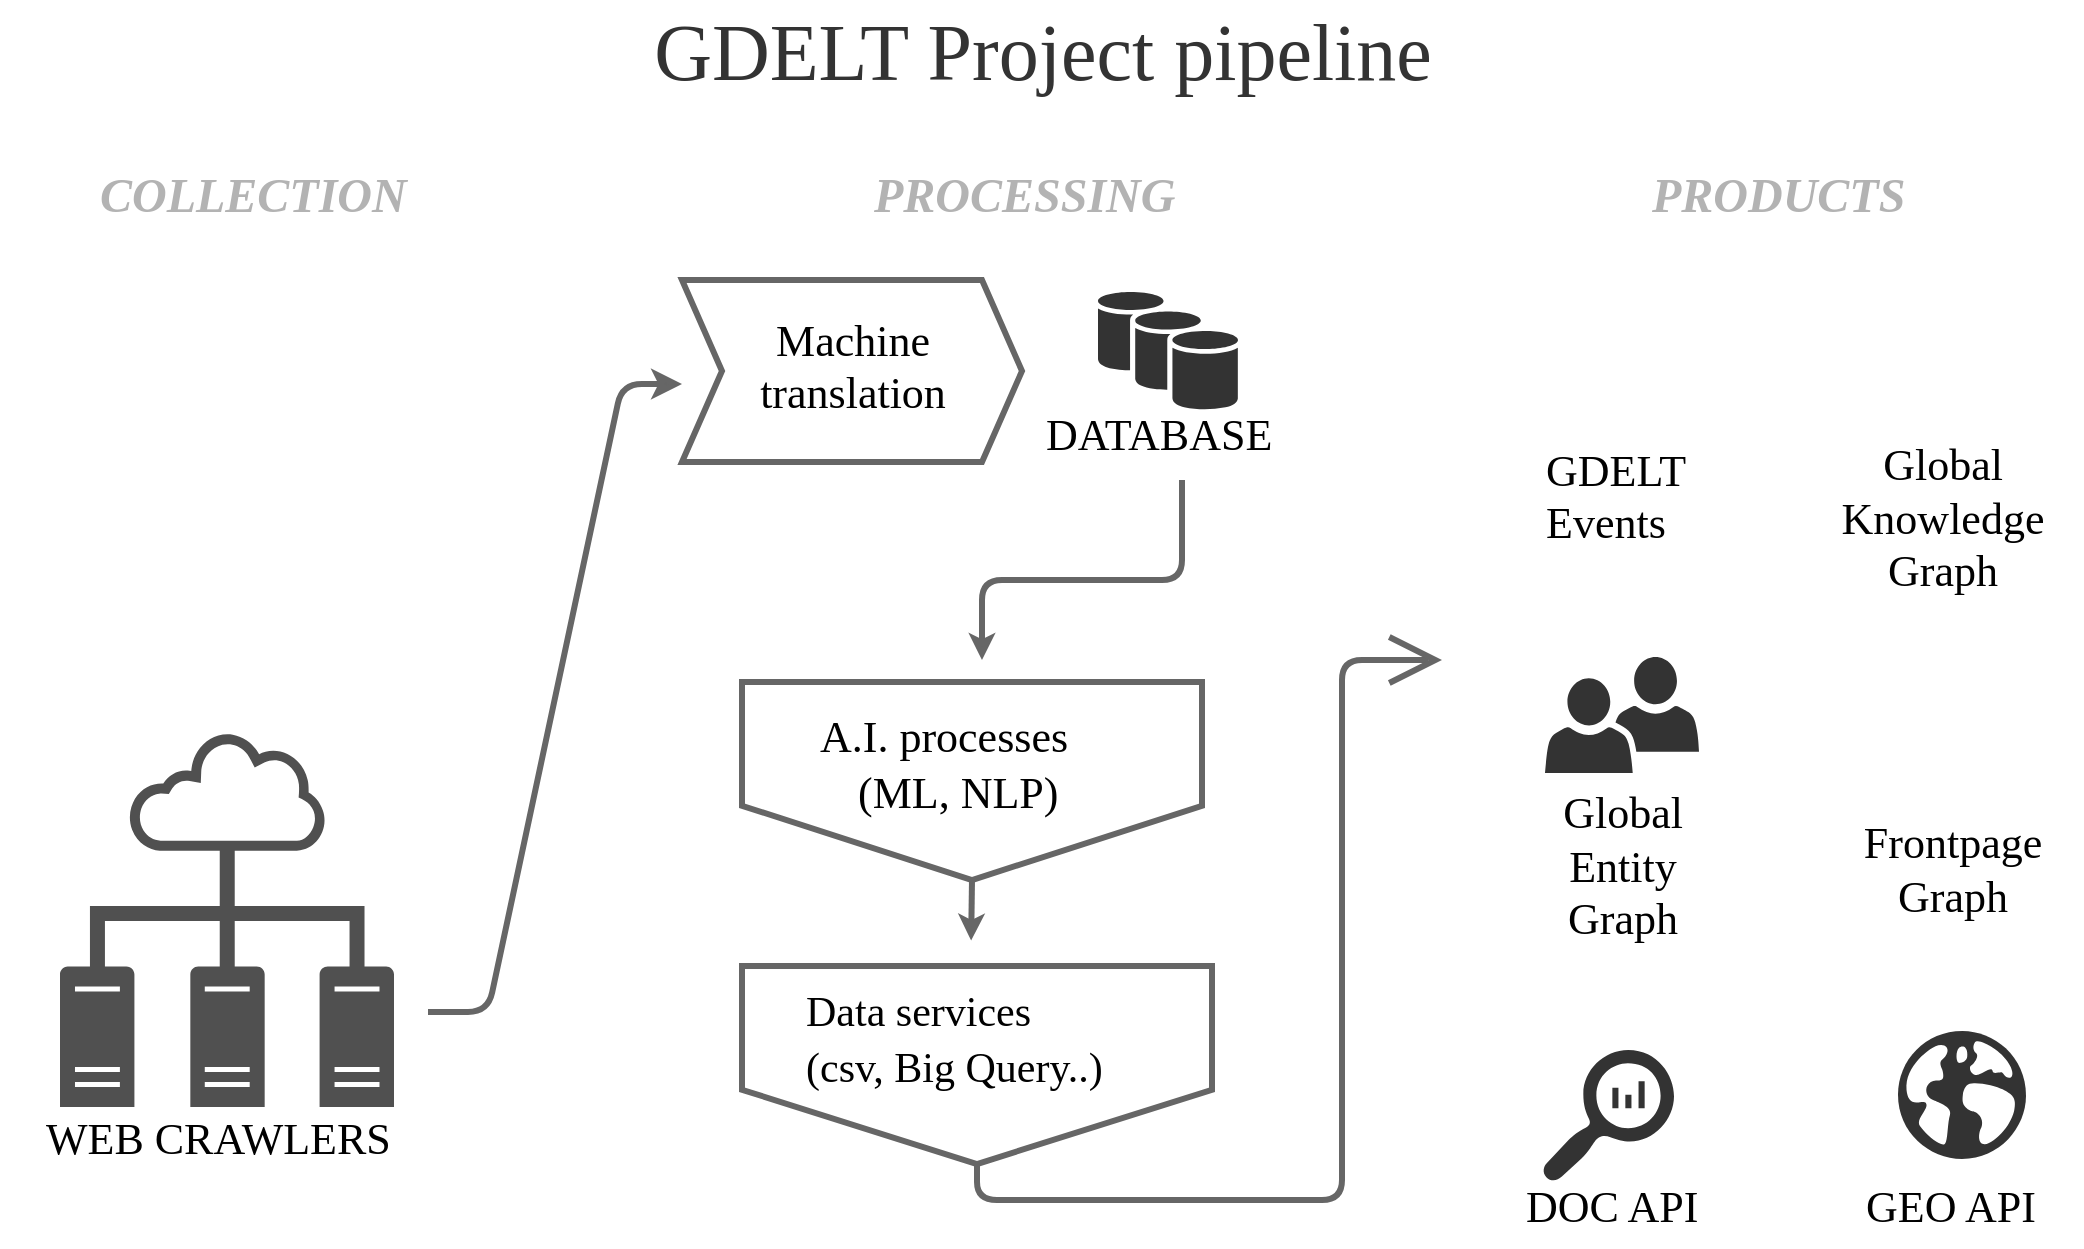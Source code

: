 <mxfile version="12.1.3" type="device" pages="1"><diagram name="Page-1" id="c7558073-3199-34d8-9f00-42111426c3f3"><mxGraphModel dx="1434" dy="844" grid="1" gridSize="10" guides="1" tooltips="1" connect="1" arrows="1" fold="1" page="1" pageScale="1" pageWidth="1100" pageHeight="700" background="#ffffff" math="0" shadow="0"><root><mxCell id="0"/><mxCell id="1" parent="0"/><mxCell id="96CYn2bGiVgh2nCQ11uo-128" value="" style="endArrow=classic;html=1;strokeWidth=3;strokeColor=#666666;edgeStyle=entityRelationEdgeStyle;rounded=1;comic=0;" edge="1" parent="1"><mxGeometry width="50" height="50" relative="1" as="geometry"><mxPoint x="227" y="526" as="sourcePoint"/><mxPoint x="354" y="212" as="targetPoint"/></mxGeometry></mxCell><mxCell id="96CYn2bGiVgh2nCQ11uo-131" value="" style="group;comic=0;" vertex="1" connectable="0" parent="1"><mxGeometry x="13.976" y="330.213" width="240" height="247" as="geometry"/></mxCell><mxCell id="96CYn2bGiVgh2nCQ11uo-112" value="" style="pointerEvents=1;shadow=0;dashed=0;html=1;strokeColor=none;fillColor=#505050;labelPosition=center;verticalLabelPosition=bottom;verticalAlign=top;outlineConnect=0;align=center;shape=mxgraph.office.concepts.technical_diagram;" vertex="1" parent="96CYn2bGiVgh2nCQ11uo-131"><mxGeometry x="29.024" y="56" width="167" height="187.287" as="geometry"/></mxCell><mxCell id="96CYn2bGiVgh2nCQ11uo-113" value="&lt;font style=&quot;font-size: 22px&quot; face=&quot;Verdana&quot;&gt;WEB CRAWLERS&lt;/font&gt;" style="text;html=1;resizable=0;points=[];autosize=1;align=left;verticalAlign=top;spacingTop=-4;" vertex="1" parent="96CYn2bGiVgh2nCQ11uo-131"><mxGeometry x="20" y="243.287" width="200" height="20" as="geometry"/></mxCell><mxCell id="96CYn2bGiVgh2nCQ11uo-135" value="" style="group" vertex="1" connectable="0" parent="1"><mxGeometry x="354" y="160" width="170" height="91" as="geometry"/></mxCell><mxCell id="96CYn2bGiVgh2nCQ11uo-134" value="" style="shape=step;perimeter=stepPerimeter;whiteSpace=wrap;html=1;fixedSize=1;shadow=0;strokeColor=#666666;strokeWidth=3;fillColor=none;align=center;comic=0;" vertex="1" parent="96CYn2bGiVgh2nCQ11uo-135"><mxGeometry width="170" height="91" as="geometry"/></mxCell><mxCell id="96CYn2bGiVgh2nCQ11uo-132" value="&lt;div&gt;&lt;font style=&quot;font-size: 22px&quot; face=&quot;Verdana&quot;&gt;Machine&lt;/font&gt;&lt;/div&gt;&lt;div&gt;&lt;font style=&quot;font-size: 22px&quot; face=&quot;Verdana&quot;&gt;translation&lt;/font&gt;&lt;/div&gt;" style="text;html=1;resizable=0;points=[];autosize=1;align=center;verticalAlign=top;spacingTop=-4;" vertex="1" parent="96CYn2bGiVgh2nCQ11uo-135"><mxGeometry x="19.976" y="15.2" width="130" height="40" as="geometry"/></mxCell><mxCell id="96CYn2bGiVgh2nCQ11uo-145" value="" style="pointerEvents=1;shadow=0;dashed=0;html=1;strokeColor=none;fillColor=#333333;labelPosition=center;verticalLabelPosition=bottom;verticalAlign=top;outlineConnect=0;align=center;shape=mxgraph.office.users.users_two;" vertex="1" parent="1"><mxGeometry x="785.5" y="348.5" width="77" height="58" as="geometry"/></mxCell><mxCell id="96CYn2bGiVgh2nCQ11uo-148" value="" style="shape=image;html=1;verticalAlign=top;verticalLabelPosition=bottom;labelBackgroundColor=#ffffff;imageAspect=0;aspect=fixed;image=https://cdn0.iconfinder.com/data/icons/entypo/92/network1-128.png;shadow=0;strokeColor=#666666;strokeWidth=3;fillColor=#666666;fontColor=none;align=center;" vertex="1" parent="1"><mxGeometry x="951" y="171" width="66" height="66" as="geometry"/></mxCell><mxCell id="96CYn2bGiVgh2nCQ11uo-149" value="" style="shape=image;html=1;verticalAlign=top;verticalLabelPosition=bottom;labelBackgroundColor=#ffffff;imageAspect=0;aspect=fixed;image=https://cdn4.iconfinder.com/data/icons/business-finance-vol-12-2/512/4-128.png;shadow=0;strokeColor=#666666;strokeWidth=3;fillColor=#666666;fontColor=#333333;align=center;" vertex="1" parent="1"><mxGeometry x="173" y="316" width="46" height="46" as="geometry"/></mxCell><mxCell id="96CYn2bGiVgh2nCQ11uo-150" value="" style="shape=image;html=1;verticalAlign=top;verticalLabelPosition=bottom;labelBackgroundColor=#ffffff;imageAspect=0;aspect=fixed;image=https://cdn4.iconfinder.com/data/icons/business-finance-vol-12-2/512/4-128.png;shadow=0;strokeColor=#666666;strokeWidth=3;fillColor=#666666;fontColor=#333333;align=center;" vertex="1" parent="1"><mxGeometry x="104" y="316" width="46" height="46" as="geometry"/></mxCell><mxCell id="96CYn2bGiVgh2nCQ11uo-151" value="" style="shape=image;html=1;verticalAlign=top;verticalLabelPosition=bottom;labelBackgroundColor=#ffffff;imageAspect=0;aspect=fixed;image=https://cdn4.iconfinder.com/data/icons/business-finance-vol-12-2/512/4-128.png;shadow=0;strokeColor=#666666;strokeWidth=3;fillColor=#666666;fontColor=#333333;align=center;" vertex="1" parent="1"><mxGeometry x="150" y="262" width="46" height="46" as="geometry"/></mxCell><mxCell id="96CYn2bGiVgh2nCQ11uo-152" value="" style="shape=image;html=1;verticalAlign=top;verticalLabelPosition=bottom;labelBackgroundColor=#ffffff;imageAspect=0;aspect=fixed;image=https://cdn4.iconfinder.com/data/icons/business-finance-vol-12-2/512/4-128.png;shadow=0;strokeColor=#666666;strokeWidth=3;fillColor=#666666;fontColor=#333333;align=center;" vertex="1" parent="1"><mxGeometry x="77" y="262" width="46" height="46" as="geometry"/></mxCell><mxCell id="96CYn2bGiVgh2nCQ11uo-153" value="" style="shape=image;html=1;verticalAlign=top;verticalLabelPosition=bottom;labelBackgroundColor=#ffffff;imageAspect=0;aspect=fixed;image=https://cdn4.iconfinder.com/data/icons/business-finance-vol-12-2/512/4-128.png;shadow=0;strokeColor=#666666;strokeWidth=3;fillColor=#666666;fontColor=#333333;align=center;" vertex="1" parent="1"><mxGeometry x="37" y="319" width="46" height="46" as="geometry"/></mxCell><mxCell id="96CYn2bGiVgh2nCQ11uo-156" value="" style="shape=image;html=1;verticalAlign=top;verticalLabelPosition=bottom;labelBackgroundColor=#ffffff;imageAspect=0;aspect=fixed;image=https://cdn4.iconfinder.com/data/icons/business-finance-vol-12-2/512/4-128.png;shadow=0;strokeColor=#666666;strokeWidth=3;fillColor=#666666;fontColor=#333333;align=center;" vertex="1" parent="1"><mxGeometry x="179" y="203.5" width="46" height="46" as="geometry"/></mxCell><mxCell id="96CYn2bGiVgh2nCQ11uo-157" value="" style="shape=image;html=1;verticalAlign=top;verticalLabelPosition=bottom;labelBackgroundColor=#ffffff;imageAspect=0;aspect=fixed;image=https://cdn4.iconfinder.com/data/icons/business-finance-vol-12-2/512/4-128.png;shadow=0;strokeColor=#666666;strokeWidth=3;fillColor=#666666;fontColor=#333333;align=center;" vertex="1" parent="1"><mxGeometry x="110" y="203.5" width="46" height="46" as="geometry"/></mxCell><mxCell id="96CYn2bGiVgh2nCQ11uo-160" value="" style="shape=image;html=1;verticalAlign=top;verticalLabelPosition=bottom;labelBackgroundColor=#ffffff;imageAspect=0;aspect=fixed;image=https://cdn4.iconfinder.com/data/icons/business-finance-vol-12-2/512/4-128.png;shadow=0;strokeColor=#666666;strokeWidth=3;fillColor=#666666;fontColor=#333333;align=center;" vertex="1" parent="1"><mxGeometry x="43" y="206.5" width="46" height="46" as="geometry"/></mxCell><mxCell id="96CYn2bGiVgh2nCQ11uo-162" value="" style="pointerEvents=1;shadow=0;dashed=0;html=1;strokeColor=none;labelPosition=center;verticalLabelPosition=bottom;verticalAlign=top;align=center;fillColor=#333333;shape=mxgraph.mscae.oms.log_search;labelBackgroundColor=none;fontColor=none;" vertex="1" parent="1"><mxGeometry x="784" y="545" width="66" height="66" as="geometry"/></mxCell><mxCell id="96CYn2bGiVgh2nCQ11uo-163" value="" style="shadow=0;dashed=0;html=1;strokeColor=none;fillColor=#333333;labelPosition=center;verticalLabelPosition=bottom;verticalAlign=top;align=center;outlineConnect=0;shape=mxgraph.veeam.globe;labelBackgroundColor=none;fontColor=none;" vertex="1" parent="1"><mxGeometry x="962" y="535.5" width="64" height="64" as="geometry"/></mxCell><mxCell id="96CYn2bGiVgh2nCQ11uo-168" value="&lt;br&gt;&lt;div&gt;&lt;font style=&quot;font-size: 22px&quot; face=&quot;Verdana&quot;&gt;Global&lt;br&gt;Knowledge&lt;br&gt;Graph&lt;/font&gt;&lt;/div&gt;" style="text;html=1;resizable=0;points=[];autosize=1;align=center;verticalAlign=top;spacingTop=-4;" vertex="1" parent="1"><mxGeometry x="913.976" y="223" width="140" height="70" as="geometry"/></mxCell><mxCell id="96CYn2bGiVgh2nCQ11uo-173" value="&lt;br&gt;&lt;font style=&quot;font-size: 22px&quot; face=&quot;Verdana&quot;&gt;DOC API&lt;br&gt;&lt;/font&gt;" style="text;html=1;resizable=0;points=[];autosize=1;align=left;verticalAlign=top;spacingTop=-4;" vertex="1" parent="1"><mxGeometry x="773.976" y="594" width="110" height="40" as="geometry"/></mxCell><mxCell id="96CYn2bGiVgh2nCQ11uo-175" value="&lt;br&gt;&lt;font style=&quot;font-size: 22px&quot; face=&quot;Verdana&quot;&gt;GEO API&lt;br&gt;&lt;/font&gt;" style="text;html=1;resizable=0;points=[];autosize=1;align=left;verticalAlign=top;spacingTop=-4;" vertex="1" parent="1"><mxGeometry x="943.976" y="594" width="110" height="40" as="geometry"/></mxCell><mxCell id="96CYn2bGiVgh2nCQ11uo-176" value="&lt;br&gt;&lt;div&gt;&lt;font style=&quot;font-size: 22px&quot; face=&quot;Verdana&quot;&gt;Global&lt;br&gt;Entity&lt;br&gt;Graph&lt;br&gt;&lt;/font&gt;&lt;/div&gt;" style="text;html=1;resizable=0;points=[];autosize=1;align=center;verticalAlign=top;spacingTop=-4;" vertex="1" parent="1"><mxGeometry x="783.976" y="396.5" width="80" height="70" as="geometry"/></mxCell><mxCell id="96CYn2bGiVgh2nCQ11uo-180" value="" style="shape=image;html=1;verticalAlign=top;verticalLabelPosition=bottom;labelBackgroundColor=#ffffff;imageAspect=0;aspect=fixed;image=https://cdn3.iconfinder.com/data/icons/google-material-design-icons/48/ic_flip_to_front_48px-128.png;shadow=0;strokeColor=#666666;strokeWidth=3;fillColor=#333333;fontColor=none;align=center;" vertex="1" parent="1"><mxGeometry x="942.5" y="351.5" width="85" height="85" as="geometry"/></mxCell><mxCell id="96CYn2bGiVgh2nCQ11uo-181" value="&lt;br&gt;&lt;div&gt;&lt;font style=&quot;font-size: 22px&quot; face=&quot;Verdana&quot;&gt;Frontpage&lt;br&gt;Graph&lt;br&gt;&lt;/font&gt;&lt;/div&gt;" style="text;html=1;resizable=0;points=[];autosize=1;align=center;verticalAlign=top;spacingTop=-4;" vertex="1" parent="1"><mxGeometry x="923.976" y="412" width="130" height="50" as="geometry"/></mxCell><mxCell id="96CYn2bGiVgh2nCQ11uo-207" value="" style="group" vertex="1" connectable="0" parent="1"><mxGeometry x="783.976" y="178.5" width="90" height="101.5" as="geometry"/></mxCell><mxCell id="96CYn2bGiVgh2nCQ11uo-161" value="" style="shape=image;html=1;verticalAlign=top;verticalLabelPosition=bottom;labelBackgroundColor=#ffffff;imageAspect=0;aspect=fixed;image=https://cdn2.iconfinder.com/data/icons/interface-12/24/interface-45-128.png;shadow=0;strokeColor=#666666;strokeWidth=3;fillColor=#666666;fontColor=none;align=center;" vertex="1" parent="96CYn2bGiVgh2nCQ11uo-207"><mxGeometry x="10.024" width="58" height="58" as="geometry"/></mxCell><mxCell id="96CYn2bGiVgh2nCQ11uo-165" value="&lt;div&gt;&lt;font style=&quot;font-size: 22px&quot; face=&quot;Verdana&quot;&gt;GDELT&lt;/font&gt;&lt;/div&gt;&lt;div&gt;&lt;font style=&quot;font-size: 22px&quot; face=&quot;Verdana&quot;&gt;Events&lt;/font&gt;&lt;/div&gt;" style="text;html=1;resizable=0;points=[];autosize=1;align=left;verticalAlign=top;spacingTop=-4;" vertex="1" parent="96CYn2bGiVgh2nCQ11uo-207"><mxGeometry y="61.5" width="90" height="40" as="geometry"/></mxCell><mxCell id="96CYn2bGiVgh2nCQ11uo-212" value="" style="group" vertex="1" connectable="0" parent="1"><mxGeometry x="533.976" y="166" width="140" height="75.5" as="geometry"/></mxCell><mxCell id="96CYn2bGiVgh2nCQ11uo-137" value="" style="shadow=0;dashed=0;html=1;strokeColor=none;fillColor=#333333;labelPosition=center;verticalLabelPosition=bottom;verticalAlign=top;outlineConnect=0;align=center;shape=mxgraph.office.databases.database_availability_group;" vertex="1" parent="96CYn2bGiVgh2nCQ11uo-212"><mxGeometry x="28.024" width="70" height="59" as="geometry"/></mxCell><mxCell id="96CYn2bGiVgh2nCQ11uo-138" value="&lt;font style=&quot;font-size: 22px&quot; face=&quot;Verdana&quot;&gt;DATABASE&lt;/font&gt;" style="text;html=1;resizable=0;points=[];autosize=1;align=left;verticalAlign=top;spacingTop=-4;" vertex="1" parent="96CYn2bGiVgh2nCQ11uo-212"><mxGeometry y="55.5" width="140" height="20" as="geometry"/></mxCell><mxCell id="96CYn2bGiVgh2nCQ11uo-213" value="&lt;font style=&quot;font-size: 40px&quot;&gt;GDELT Project pipeline&lt;br style=&quot;font-size: 40px&quot;&gt;&lt;/font&gt;" style="text;html=1;resizable=0;points=[];autosize=1;align=center;verticalAlign=top;spacingTop=-4;fontSize=40;fontColor=#333333;fontFamily=Lucida Console;fontStyle=0;comic=1;glass=0;" vertex="1" parent="1"><mxGeometry x="329" y="20" width="410" height="50" as="geometry"/></mxCell><mxCell id="96CYn2bGiVgh2nCQ11uo-214" value="&lt;span style=&quot;font-size: 24px;&quot;&gt;&lt;b style=&quot;font-size: 24px;&quot;&gt;&lt;font style=&quot;font-size: 24px;&quot;&gt;COLLECTION&lt;/font&gt;&lt;/b&gt;&lt;/span&gt;" style="text;html=1;resizable=0;points=[];autosize=1;align=left;verticalAlign=top;spacingTop=-4;fontSize=24;fontColor=#B3B3B3;fontFamily=Lucida Console;fontStyle=2" vertex="1" parent="1"><mxGeometry x="61" y="101" width="170" height="30" as="geometry"/></mxCell><mxCell id="96CYn2bGiVgh2nCQ11uo-215" value="&lt;span style=&quot;font-size: 24px;&quot;&gt;&lt;b style=&quot;font-size: 24px;&quot;&gt;PROCESSING&lt;/b&gt;&lt;/span&gt;" style="text;html=1;resizable=0;points=[];autosize=1;align=left;verticalAlign=top;spacingTop=-4;fontSize=24;fontColor=#B3B3B3;fontFamily=Lucida Console;fontStyle=2" vertex="1" parent="1"><mxGeometry x="448" y="101" width="160" height="30" as="geometry"/></mxCell><mxCell id="96CYn2bGiVgh2nCQ11uo-216" value="&lt;span style=&quot;font-size: 24px;&quot;&gt;PRODUCTS&lt;/span&gt;" style="text;html=1;resizable=0;points=[];autosize=1;align=left;verticalAlign=top;spacingTop=-4;fontSize=24;fontColor=#B3B3B3;fontStyle=3;fontFamily=Lucida Console;" vertex="1" parent="1"><mxGeometry x="837" y="101" width="130" height="30" as="geometry"/></mxCell><mxCell id="96CYn2bGiVgh2nCQ11uo-233" style="edgeStyle=orthogonalEdgeStyle;rounded=0;comic=0;jumpSize=5;orthogonalLoop=1;jettySize=auto;html=1;exitX=0.5;exitY=1;exitDx=0;exitDy=0;startSize=4;endSize=4;strokeColor=#666666;strokeWidth=3;fontFamily=Lucida Console;fontSize=24;fontColor=#B3B3B3;" edge="1" parent="1" source="96CYn2bGiVgh2nCQ11uo-217"><mxGeometry relative="1" as="geometry"><mxPoint x="498.571" y="490.286" as="targetPoint"/></mxGeometry></mxCell><mxCell id="96CYn2bGiVgh2nCQ11uo-217" value="" style="shape=offPageConnector;whiteSpace=wrap;html=1;shadow=0;labelBackgroundColor=none;strokeColor=#666666;strokeWidth=3;fillColor=none;fontFamily=Verdana;fontSize=21;fontColor=#B3B3B3;align=center;comic=0;" vertex="1" parent="1"><mxGeometry x="384" y="361" width="230" height="99" as="geometry"/></mxCell><mxCell id="96CYn2bGiVgh2nCQ11uo-185" value="&lt;font style=&quot;font-size: 22px&quot; face=&quot;Verdana&quot;&gt;A.I. processes&lt;/font&gt;" style="text;html=1;resizable=0;points=[];autosize=1;align=left;verticalAlign=top;spacingTop=-4;fontSize=22;" vertex="1" parent="1"><mxGeometry x="421.479" y="372.5" width="170" height="30" as="geometry"/></mxCell><mxCell id="96CYn2bGiVgh2nCQ11uo-189" value="&lt;font style=&quot;font-size: 22px;&quot; face=&quot;Verdana&quot;&gt;(ML, NLP)&lt;br style=&quot;font-size: 22px;&quot;&gt;&lt;/font&gt;" style="text;html=1;resizable=0;points=[];autosize=1;align=left;verticalAlign=top;spacingTop=-4;fontSize=22;" vertex="1" parent="1"><mxGeometry x="440.48" y="400.5" width="110" height="30" as="geometry"/></mxCell><mxCell id="96CYn2bGiVgh2nCQ11uo-223" style="edgeStyle=orthogonalEdgeStyle;rounded=1;comic=0;jumpSize=5;orthogonalLoop=1;jettySize=auto;html=1;startSize=4;endSize=4;strokeColor=#666666;strokeWidth=3;fontFamily=Lucida Console;fontSize=24;fontColor=#B3B3B3;" edge="1" parent="1"><mxGeometry relative="1" as="geometry"><mxPoint x="504" y="350" as="targetPoint"/><mxPoint x="604" y="260" as="sourcePoint"/><Array as="points"><mxPoint x="604" y="310"/><mxPoint x="504" y="310"/><mxPoint x="504" y="350"/></Array></mxGeometry></mxCell><mxCell id="96CYn2bGiVgh2nCQ11uo-230" value="" style="group" vertex="1" connectable="0" parent="1"><mxGeometry x="413.976" y="510" width="190" height="58" as="geometry"/></mxCell><mxCell id="96CYn2bGiVgh2nCQ11uo-196" value="&lt;font style=&quot;font-size: 21px;&quot; face=&quot;Verdana&quot;&gt;Data services&lt;/font&gt;" style="text;html=1;resizable=0;points=[];autosize=1;align=left;verticalAlign=top;spacingTop=-4;fontSize=21;" vertex="1" parent="96CYn2bGiVgh2nCQ11uo-230"><mxGeometry width="140" height="30" as="geometry"/></mxCell><mxCell id="96CYn2bGiVgh2nCQ11uo-197" value="&lt;font style=&quot;font-size: 21px;&quot; face=&quot;Verdana&quot;&gt;(csv, Big Query..)&lt;br style=&quot;font-size: 21px;&quot;&gt;&lt;/font&gt;" style="text;html=1;resizable=0;points=[];autosize=1;align=left;verticalAlign=top;spacingTop=-4;fontSize=21;" vertex="1" parent="96CYn2bGiVgh2nCQ11uo-230"><mxGeometry y="28" width="190" height="30" as="geometry"/></mxCell><mxCell id="96CYn2bGiVgh2nCQ11uo-236" style="edgeStyle=orthogonalEdgeStyle;rounded=1;comic=0;jumpSize=13;orthogonalLoop=1;jettySize=auto;html=1;startSize=0;endSize=20;strokeColor=#666666;strokeWidth=3;fontFamily=Lucida Console;fontSize=24;fontColor=#B3B3B3;exitX=0.5;exitY=1;exitDx=0;exitDy=0;sourcePerimeterSpacing=6;targetPerimeterSpacing=8;jumpStyle=arc;endArrow=open;endFill=0;" edge="1" parent="1" source="96CYn2bGiVgh2nCQ11uo-232"><mxGeometry relative="1" as="geometry"><mxPoint x="734" y="350" as="targetPoint"/><Array as="points"><mxPoint x="501" y="620"/><mxPoint x="684" y="620"/><mxPoint x="684" y="350"/></Array></mxGeometry></mxCell><mxCell id="96CYn2bGiVgh2nCQ11uo-232" value="" style="shape=offPageConnector;whiteSpace=wrap;html=1;shadow=0;labelBackgroundColor=none;strokeColor=#666666;strokeWidth=3;fillColor=none;fontFamily=Verdana;fontSize=21;fontColor=#B3B3B3;align=center;comic=0;" vertex="1" parent="1"><mxGeometry x="384" y="503" width="235" height="99" as="geometry"/></mxCell></root></mxGraphModel></diagram></mxfile>